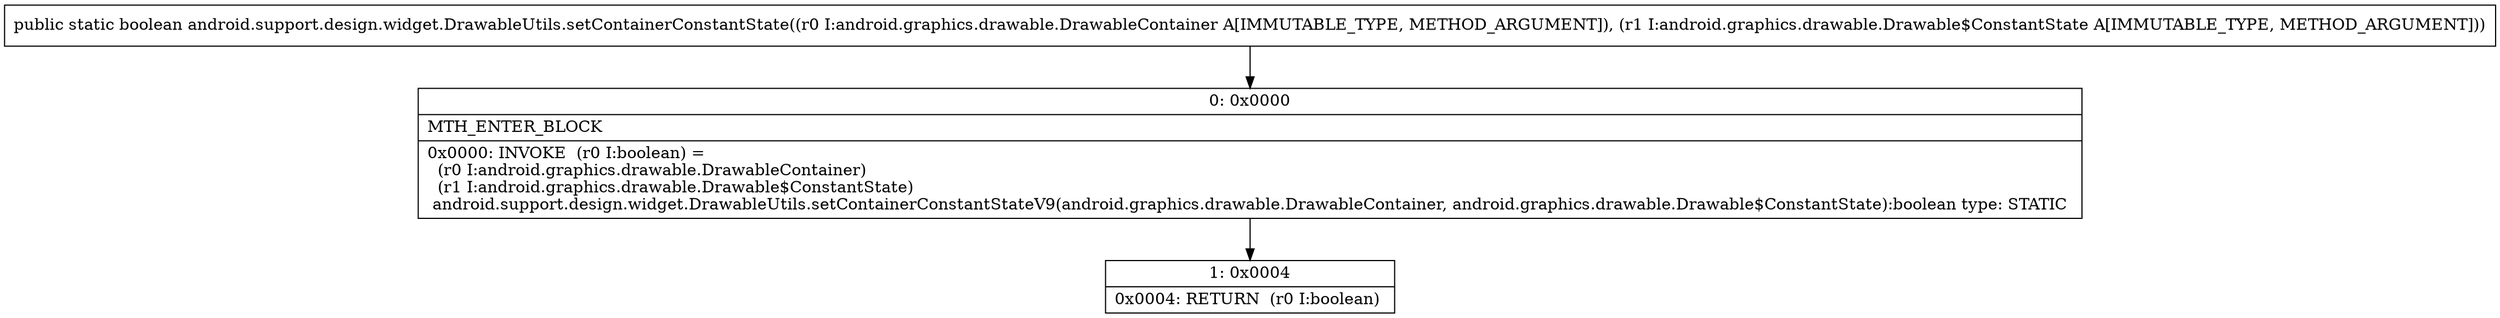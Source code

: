 digraph "CFG forandroid.support.design.widget.DrawableUtils.setContainerConstantState(Landroid\/graphics\/drawable\/DrawableContainer;Landroid\/graphics\/drawable\/Drawable$ConstantState;)Z" {
Node_0 [shape=record,label="{0\:\ 0x0000|MTH_ENTER_BLOCK\l|0x0000: INVOKE  (r0 I:boolean) = \l  (r0 I:android.graphics.drawable.DrawableContainer)\l  (r1 I:android.graphics.drawable.Drawable$ConstantState)\l android.support.design.widget.DrawableUtils.setContainerConstantStateV9(android.graphics.drawable.DrawableContainer, android.graphics.drawable.Drawable$ConstantState):boolean type: STATIC \l}"];
Node_1 [shape=record,label="{1\:\ 0x0004|0x0004: RETURN  (r0 I:boolean) \l}"];
MethodNode[shape=record,label="{public static boolean android.support.design.widget.DrawableUtils.setContainerConstantState((r0 I:android.graphics.drawable.DrawableContainer A[IMMUTABLE_TYPE, METHOD_ARGUMENT]), (r1 I:android.graphics.drawable.Drawable$ConstantState A[IMMUTABLE_TYPE, METHOD_ARGUMENT])) }"];
MethodNode -> Node_0;
Node_0 -> Node_1;
}

